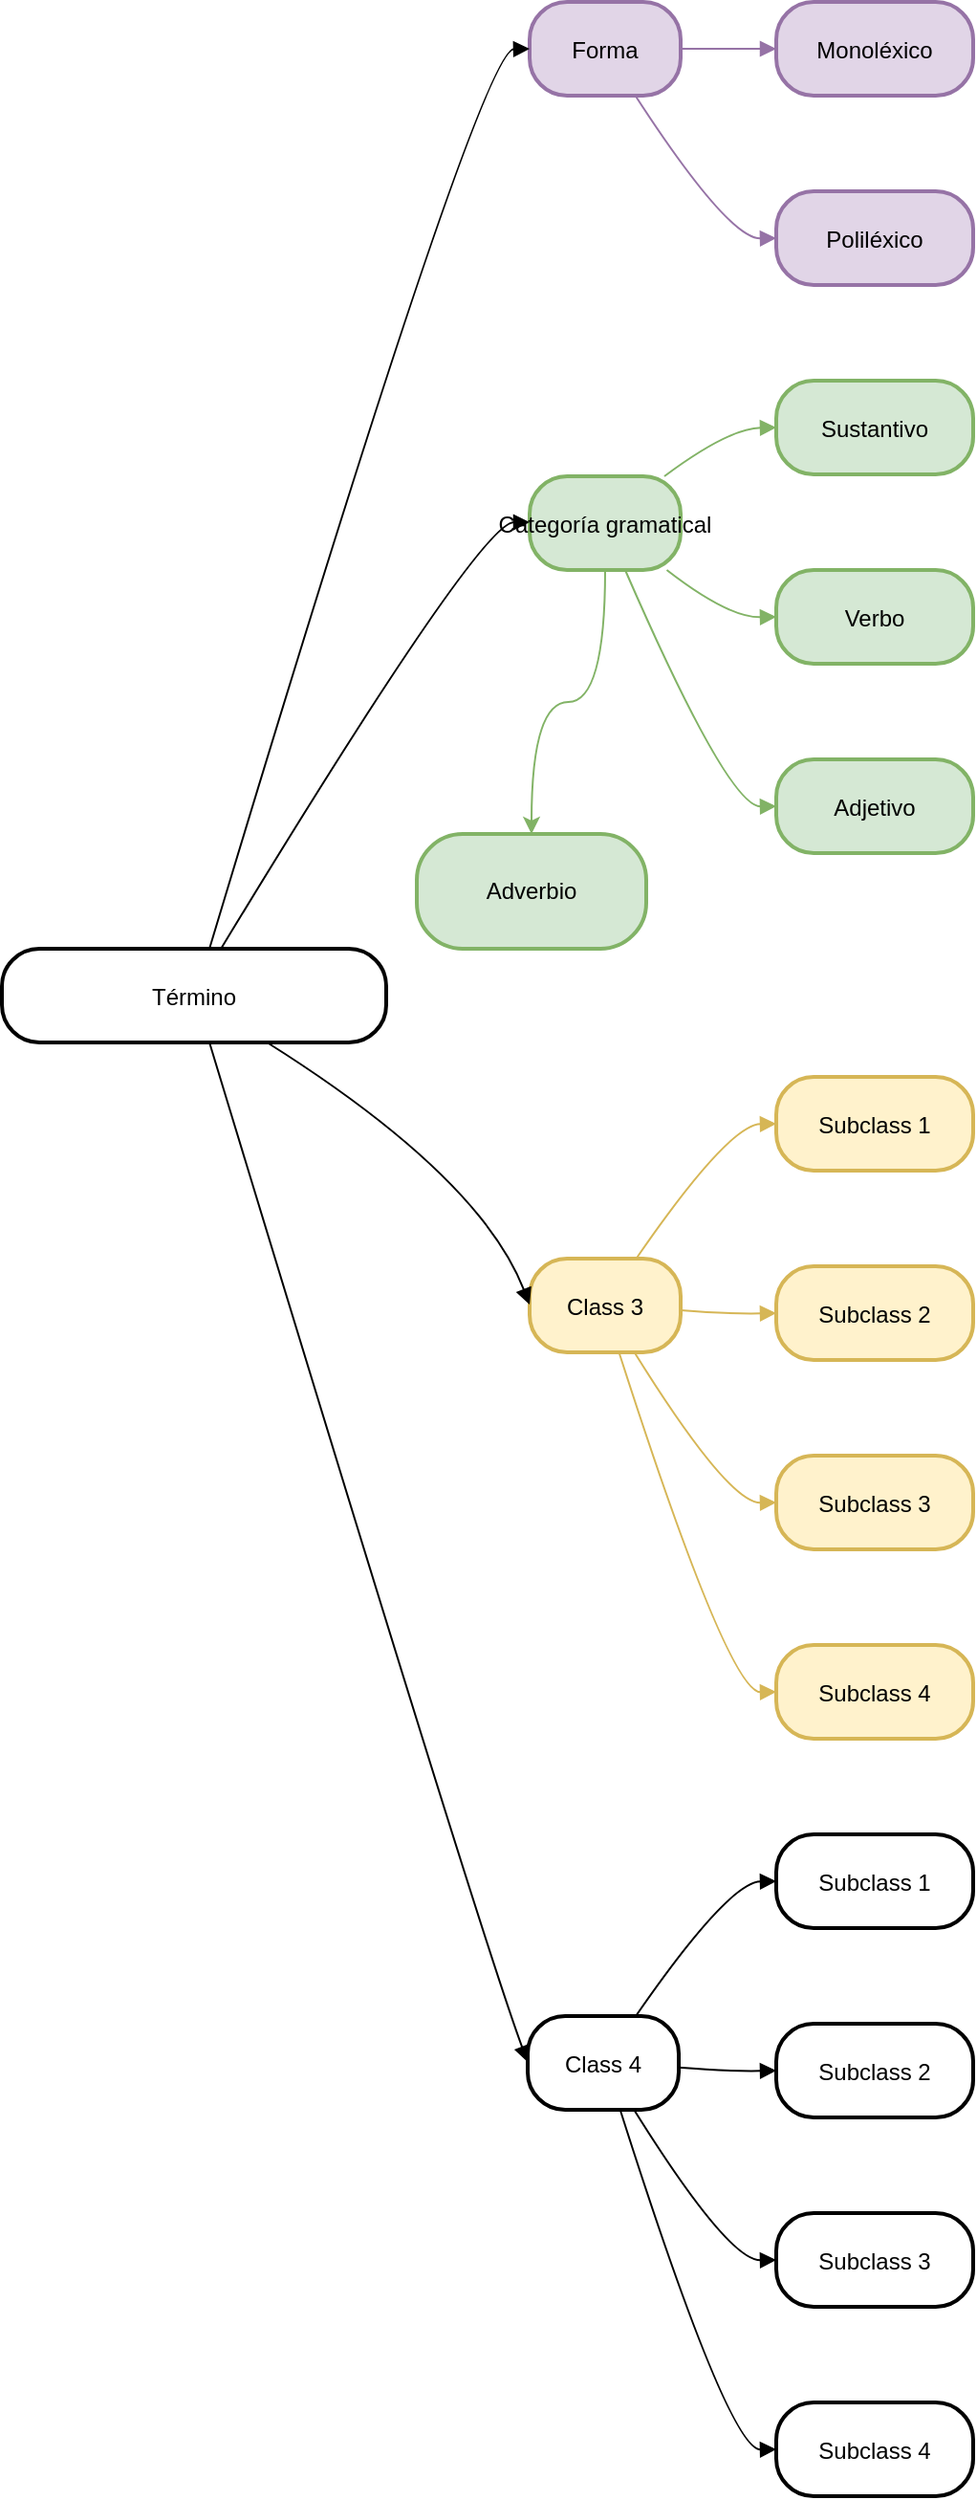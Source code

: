 <mxfile version="24.8.6">
  <diagram name="Página-1" id="7A0RAqzbR9a4IiHRst-u">
    <mxGraphModel dx="1434" dy="772" grid="1" gridSize="10" guides="1" tooltips="1" connect="1" arrows="1" fold="1" page="1" pageScale="1" pageWidth="827" pageHeight="1169" math="0" shadow="0">
      <root>
        <mxCell id="0" />
        <mxCell id="1" parent="0" />
        <mxCell id="2" value="Término" style="rounded=1;arcSize=40;strokeWidth=2" parent="1" vertex="1">
          <mxGeometry x="33" y="503" width="201" height="49" as="geometry" />
        </mxCell>
        <mxCell id="3" value="Forma" style="rounded=1;arcSize=40;strokeWidth=2;fillColor=#e1d5e7;strokeColor=#9673a6;" parent="1" vertex="1">
          <mxGeometry x="309" y="8" width="79" height="49" as="geometry" />
        </mxCell>
        <mxCell id="l7BosY5xZlLbc9SEvPZV-40" value="" style="edgeStyle=orthogonalEdgeStyle;rounded=0;hachureGap=4;orthogonalLoop=1;jettySize=auto;html=1;fontFamily=Architects Daughter;fontSource=https%3A%2F%2Ffonts.googleapis.com%2Fcss%3Ffamily%3DArchitects%2BDaughter;fillColor=#d5e8d4;strokeColor=#82b366;flowAnimation=0;curved=1;" edge="1" parent="1" source="4" target="l7BosY5xZlLbc9SEvPZV-39">
          <mxGeometry relative="1" as="geometry" />
        </mxCell>
        <mxCell id="4" value="Categoría gramatical" style="rounded=1;arcSize=40;strokeWidth=2;fillColor=#d5e8d4;strokeColor=#82b366;" parent="1" vertex="1">
          <mxGeometry x="309" y="256" width="79" height="49" as="geometry" />
        </mxCell>
        <mxCell id="5" value="Class 3" style="rounded=1;arcSize=40;strokeWidth=2;fillColor=#fff2cc;strokeColor=#d6b656;" parent="1" vertex="1">
          <mxGeometry x="309" y="665" width="79" height="49" as="geometry" />
        </mxCell>
        <mxCell id="6" value="Class 4" style="rounded=1;arcSize=40;strokeWidth=2" parent="1" vertex="1">
          <mxGeometry x="308" y="1061" width="79" height="49" as="geometry" />
        </mxCell>
        <mxCell id="7" value="Monoléxico" style="rounded=1;arcSize=40;strokeWidth=2;fillColor=#e1d5e7;strokeColor=#9673a6;" parent="1" vertex="1">
          <mxGeometry x="438" y="8" width="103" height="49" as="geometry" />
        </mxCell>
        <mxCell id="8" value="Poliléxico" style="rounded=1;arcSize=40;strokeWidth=2;fillColor=#e1d5e7;strokeColor=#9673a6;" parent="1" vertex="1">
          <mxGeometry x="438" y="107" width="103" height="49" as="geometry" />
        </mxCell>
        <mxCell id="9" value="Sustantivo" style="rounded=1;arcSize=40;strokeWidth=2;fillColor=#d5e8d4;strokeColor=#82b366;" parent="1" vertex="1">
          <mxGeometry x="438" y="206" width="103" height="49" as="geometry" />
        </mxCell>
        <mxCell id="10" value="Verbo" style="rounded=1;arcSize=40;strokeWidth=2;fillColor=#d5e8d4;strokeColor=#82b366;" parent="1" vertex="1">
          <mxGeometry x="438" y="305" width="103" height="49" as="geometry" />
        </mxCell>
        <mxCell id="11" value="Adjetivo" style="rounded=1;arcSize=40;strokeWidth=2;fillColor=#d5e8d4;strokeColor=#82b366;" parent="1" vertex="1">
          <mxGeometry x="438" y="404" width="103" height="49" as="geometry" />
        </mxCell>
        <mxCell id="12" value="Subclass 1" style="rounded=1;arcSize=40;strokeWidth=2;fillColor=#fff2cc;strokeColor=#d6b656;" parent="1" vertex="1">
          <mxGeometry x="438" y="570" width="103" height="49" as="geometry" />
        </mxCell>
        <mxCell id="13" value="Subclass 2" style="rounded=1;arcSize=40;strokeWidth=2;fillColor=#fff2cc;strokeColor=#d6b656;" parent="1" vertex="1">
          <mxGeometry x="438" y="669" width="103" height="49" as="geometry" />
        </mxCell>
        <mxCell id="14" value="Subclass 3" style="rounded=1;arcSize=40;strokeWidth=2;fillColor=#fff2cc;strokeColor=#d6b656;" parent="1" vertex="1">
          <mxGeometry x="438" y="768" width="103" height="49" as="geometry" />
        </mxCell>
        <mxCell id="15" value="Subclass 4" style="rounded=1;arcSize=40;strokeWidth=2;fillColor=#fff2cc;strokeColor=#d6b656;" parent="1" vertex="1">
          <mxGeometry x="438" y="867" width="103" height="49" as="geometry" />
        </mxCell>
        <mxCell id="16" value="Subclass 1" style="rounded=1;arcSize=40;strokeWidth=2" parent="1" vertex="1">
          <mxGeometry x="438" y="966" width="103" height="49" as="geometry" />
        </mxCell>
        <mxCell id="17" value="Subclass 2" style="rounded=1;arcSize=40;strokeWidth=2" parent="1" vertex="1">
          <mxGeometry x="438" y="1065" width="103" height="49" as="geometry" />
        </mxCell>
        <mxCell id="18" value="Subclass 3" style="rounded=1;arcSize=40;strokeWidth=2" parent="1" vertex="1">
          <mxGeometry x="438" y="1164" width="103" height="49" as="geometry" />
        </mxCell>
        <mxCell id="19" value="Subclass 4" style="rounded=1;arcSize=40;strokeWidth=2" parent="1" vertex="1">
          <mxGeometry x="438" y="1263" width="103" height="49" as="geometry" />
        </mxCell>
        <mxCell id="22" value="" style="curved=1;startArrow=none;endArrow=block;exitX=0.54;exitY=0;entryX=0;entryY=0.5;" parent="1" source="2" target="3" edge="1">
          <mxGeometry relative="1" as="geometry">
            <Array as="points">
              <mxPoint x="283" y="33" />
            </Array>
          </mxGeometry>
        </mxCell>
        <mxCell id="23" value="" style="curved=1;startArrow=none;endArrow=block;exitX=0.57;exitY=0;entryX=0;entryY=0.49;" parent="1" source="2" target="4" edge="1">
          <mxGeometry relative="1" as="geometry">
            <Array as="points">
              <mxPoint x="283" y="280" />
            </Array>
          </mxGeometry>
        </mxCell>
        <mxCell id="24" value="" style="curved=1;startArrow=none;endArrow=block;exitX=0.69;exitY=1;entryX=0;entryY=0.49;" parent="1" source="2" target="5" edge="1">
          <mxGeometry relative="1" as="geometry">
            <Array as="points">
              <mxPoint x="283" y="622" />
            </Array>
          </mxGeometry>
        </mxCell>
        <mxCell id="25" value="" style="curved=1;startArrow=none;endArrow=block;exitX=0.54;exitY=1;entryX=0;entryY=0.49;" parent="1" source="2" target="6" edge="1">
          <mxGeometry relative="1" as="geometry">
            <Array as="points">
              <mxPoint x="283" y="1018" />
            </Array>
          </mxGeometry>
        </mxCell>
        <mxCell id="26" value="" style="curved=1;startArrow=none;endArrow=block;exitX=0.99;exitY=0.5;entryX=0;entryY=0.5;fillColor=#e1d5e7;strokeColor=#9673a6;" parent="1" source="3" target="7" edge="1">
          <mxGeometry relative="1" as="geometry">
            <Array as="points" />
          </mxGeometry>
        </mxCell>
        <mxCell id="27" value="" style="curved=1;startArrow=none;endArrow=block;exitX=0.7;exitY=1;entryX=0;entryY=0.5;fillColor=#e1d5e7;strokeColor=#9673a6;" parent="1" source="3" target="8" edge="1">
          <mxGeometry relative="1" as="geometry">
            <Array as="points">
              <mxPoint x="413" y="132" />
            </Array>
          </mxGeometry>
        </mxCell>
        <mxCell id="28" value="" style="curved=1;startArrow=none;endArrow=block;exitX=0.9;exitY=-0.01;entryX=0;entryY=0.5;fillColor=#d5e8d4;strokeColor=#82b366;" parent="1" source="4" target="9" edge="1">
          <mxGeometry relative="1" as="geometry">
            <Array as="points">
              <mxPoint x="413" y="231" />
            </Array>
          </mxGeometry>
        </mxCell>
        <mxCell id="29" value="" style="curved=1;startArrow=none;endArrow=block;exitX=0.9;exitY=0.99;entryX=0;entryY=0.5;fillColor=#d5e8d4;strokeColor=#82b366;" parent="1" source="4" target="10" edge="1">
          <mxGeometry relative="1" as="geometry">
            <Array as="points">
              <mxPoint x="413" y="330" />
            </Array>
          </mxGeometry>
        </mxCell>
        <mxCell id="30" value="" style="curved=1;startArrow=none;endArrow=block;exitX=0.63;exitY=0.99;entryX=0;entryY=0.5;fillColor=#d5e8d4;strokeColor=#82b366;" parent="1" source="4" target="11" edge="1">
          <mxGeometry relative="1" as="geometry">
            <Array as="points">
              <mxPoint x="413" y="429" />
            </Array>
          </mxGeometry>
        </mxCell>
        <mxCell id="31" value="" style="curved=1;startArrow=none;endArrow=block;exitX=0.71;exitY=-0.01;entryX=0;entryY=0.5;fillColor=#fff2cc;strokeColor=#d6b656;" parent="1" source="5" target="12" edge="1">
          <mxGeometry relative="1" as="geometry">
            <Array as="points">
              <mxPoint x="413" y="595" />
            </Array>
          </mxGeometry>
        </mxCell>
        <mxCell id="32" value="" style="curved=1;startArrow=none;endArrow=block;exitX=0.99;exitY=0.55;entryX=0;entryY=0.5;fillColor=#fff2cc;strokeColor=#d6b656;" parent="1" source="5" target="13" edge="1">
          <mxGeometry relative="1" as="geometry">
            <Array as="points">
              <mxPoint x="413" y="694" />
            </Array>
          </mxGeometry>
        </mxCell>
        <mxCell id="33" value="" style="curved=1;startArrow=none;endArrow=block;exitX=0.69;exitY=0.99;entryX=0;entryY=0.5;fillColor=#fff2cc;strokeColor=#d6b656;" parent="1" source="5" target="14" edge="1">
          <mxGeometry relative="1" as="geometry">
            <Array as="points">
              <mxPoint x="413" y="793" />
            </Array>
          </mxGeometry>
        </mxCell>
        <mxCell id="34" value="" style="curved=1;startArrow=none;endArrow=block;exitX=0.59;exitY=0.99;entryX=0;entryY=0.5;fillColor=#fff2cc;strokeColor=#d6b656;" parent="1" source="5" target="15" edge="1">
          <mxGeometry relative="1" as="geometry">
            <Array as="points">
              <mxPoint x="413" y="892" />
            </Array>
          </mxGeometry>
        </mxCell>
        <mxCell id="35" value="" style="curved=1;startArrow=none;endArrow=block;exitX=0.72;exitY=-0.01;entryX=0;entryY=0.5;" parent="1" source="6" target="16" edge="1">
          <mxGeometry relative="1" as="geometry">
            <Array as="points">
              <mxPoint x="413" y="991" />
            </Array>
          </mxGeometry>
        </mxCell>
        <mxCell id="36" value="" style="curved=1;startArrow=none;endArrow=block;exitX=1.01;exitY=0.55;entryX=0;entryY=0.5;" parent="1" source="6" target="17" edge="1">
          <mxGeometry relative="1" as="geometry">
            <Array as="points">
              <mxPoint x="413" y="1090" />
            </Array>
          </mxGeometry>
        </mxCell>
        <mxCell id="37" value="" style="curved=1;startArrow=none;endArrow=block;exitX=0.7;exitY=0.99;entryX=0;entryY=0.5;" parent="1" source="6" target="18" edge="1">
          <mxGeometry relative="1" as="geometry">
            <Array as="points">
              <mxPoint x="413" y="1189" />
            </Array>
          </mxGeometry>
        </mxCell>
        <mxCell id="38" value="" style="curved=1;startArrow=none;endArrow=block;exitX=0.61;exitY=0.99;entryX=0;entryY=0.5;" parent="1" source="6" target="19" edge="1">
          <mxGeometry relative="1" as="geometry">
            <Array as="points">
              <mxPoint x="413" y="1288" />
            </Array>
          </mxGeometry>
        </mxCell>
        <mxCell id="l7BosY5xZlLbc9SEvPZV-39" value="Adverbio" style="whiteSpace=wrap;html=1;rounded=1;arcSize=40;strokeWidth=2;fillColor=#d5e8d4;strokeColor=#82b366;" vertex="1" parent="1">
          <mxGeometry x="250" y="443" width="120" height="60" as="geometry" />
        </mxCell>
      </root>
    </mxGraphModel>
  </diagram>
</mxfile>
